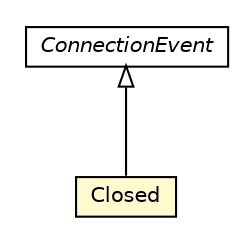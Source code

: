 #!/usr/local/bin/dot
#
# Class diagram 
# Generated by UMLGraph version R5_6-24-gf6e263 (http://www.umlgraph.org/)
#

digraph G {
	edge [fontname="Helvetica",fontsize=10,labelfontname="Helvetica",labelfontsize=10];
	node [fontname="Helvetica",fontsize=10,shape=plaintext];
	nodesep=0.25;
	ranksep=0.5;
	// org.qiweb.api.events.ConnectionEvent
	c9951 [label=<<table title="org.qiweb.api.events.ConnectionEvent" border="0" cellborder="1" cellspacing="0" cellpadding="2" port="p" href="./ConnectionEvent.html">
		<tr><td><table border="0" cellspacing="0" cellpadding="1">
<tr><td align="center" balign="center"><font face="Helvetica-Oblique"> ConnectionEvent </font></td></tr>
		</table></td></tr>
		</table>>, URL="./ConnectionEvent.html", fontname="Helvetica", fontcolor="black", fontsize=10.0];
	// org.qiweb.api.events.ConnectionEvent.Closed
	c9953 [label=<<table title="org.qiweb.api.events.ConnectionEvent.Closed" border="0" cellborder="1" cellspacing="0" cellpadding="2" port="p" bgcolor="lemonChiffon" href="./ConnectionEvent.Closed.html">
		<tr><td><table border="0" cellspacing="0" cellpadding="1">
<tr><td align="center" balign="center"> Closed </td></tr>
		</table></td></tr>
		</table>>, URL="./ConnectionEvent.Closed.html", fontname="Helvetica", fontcolor="black", fontsize=10.0];
	//org.qiweb.api.events.ConnectionEvent.Closed extends org.qiweb.api.events.ConnectionEvent
	c9951:p -> c9953:p [dir=back,arrowtail=empty];
}

